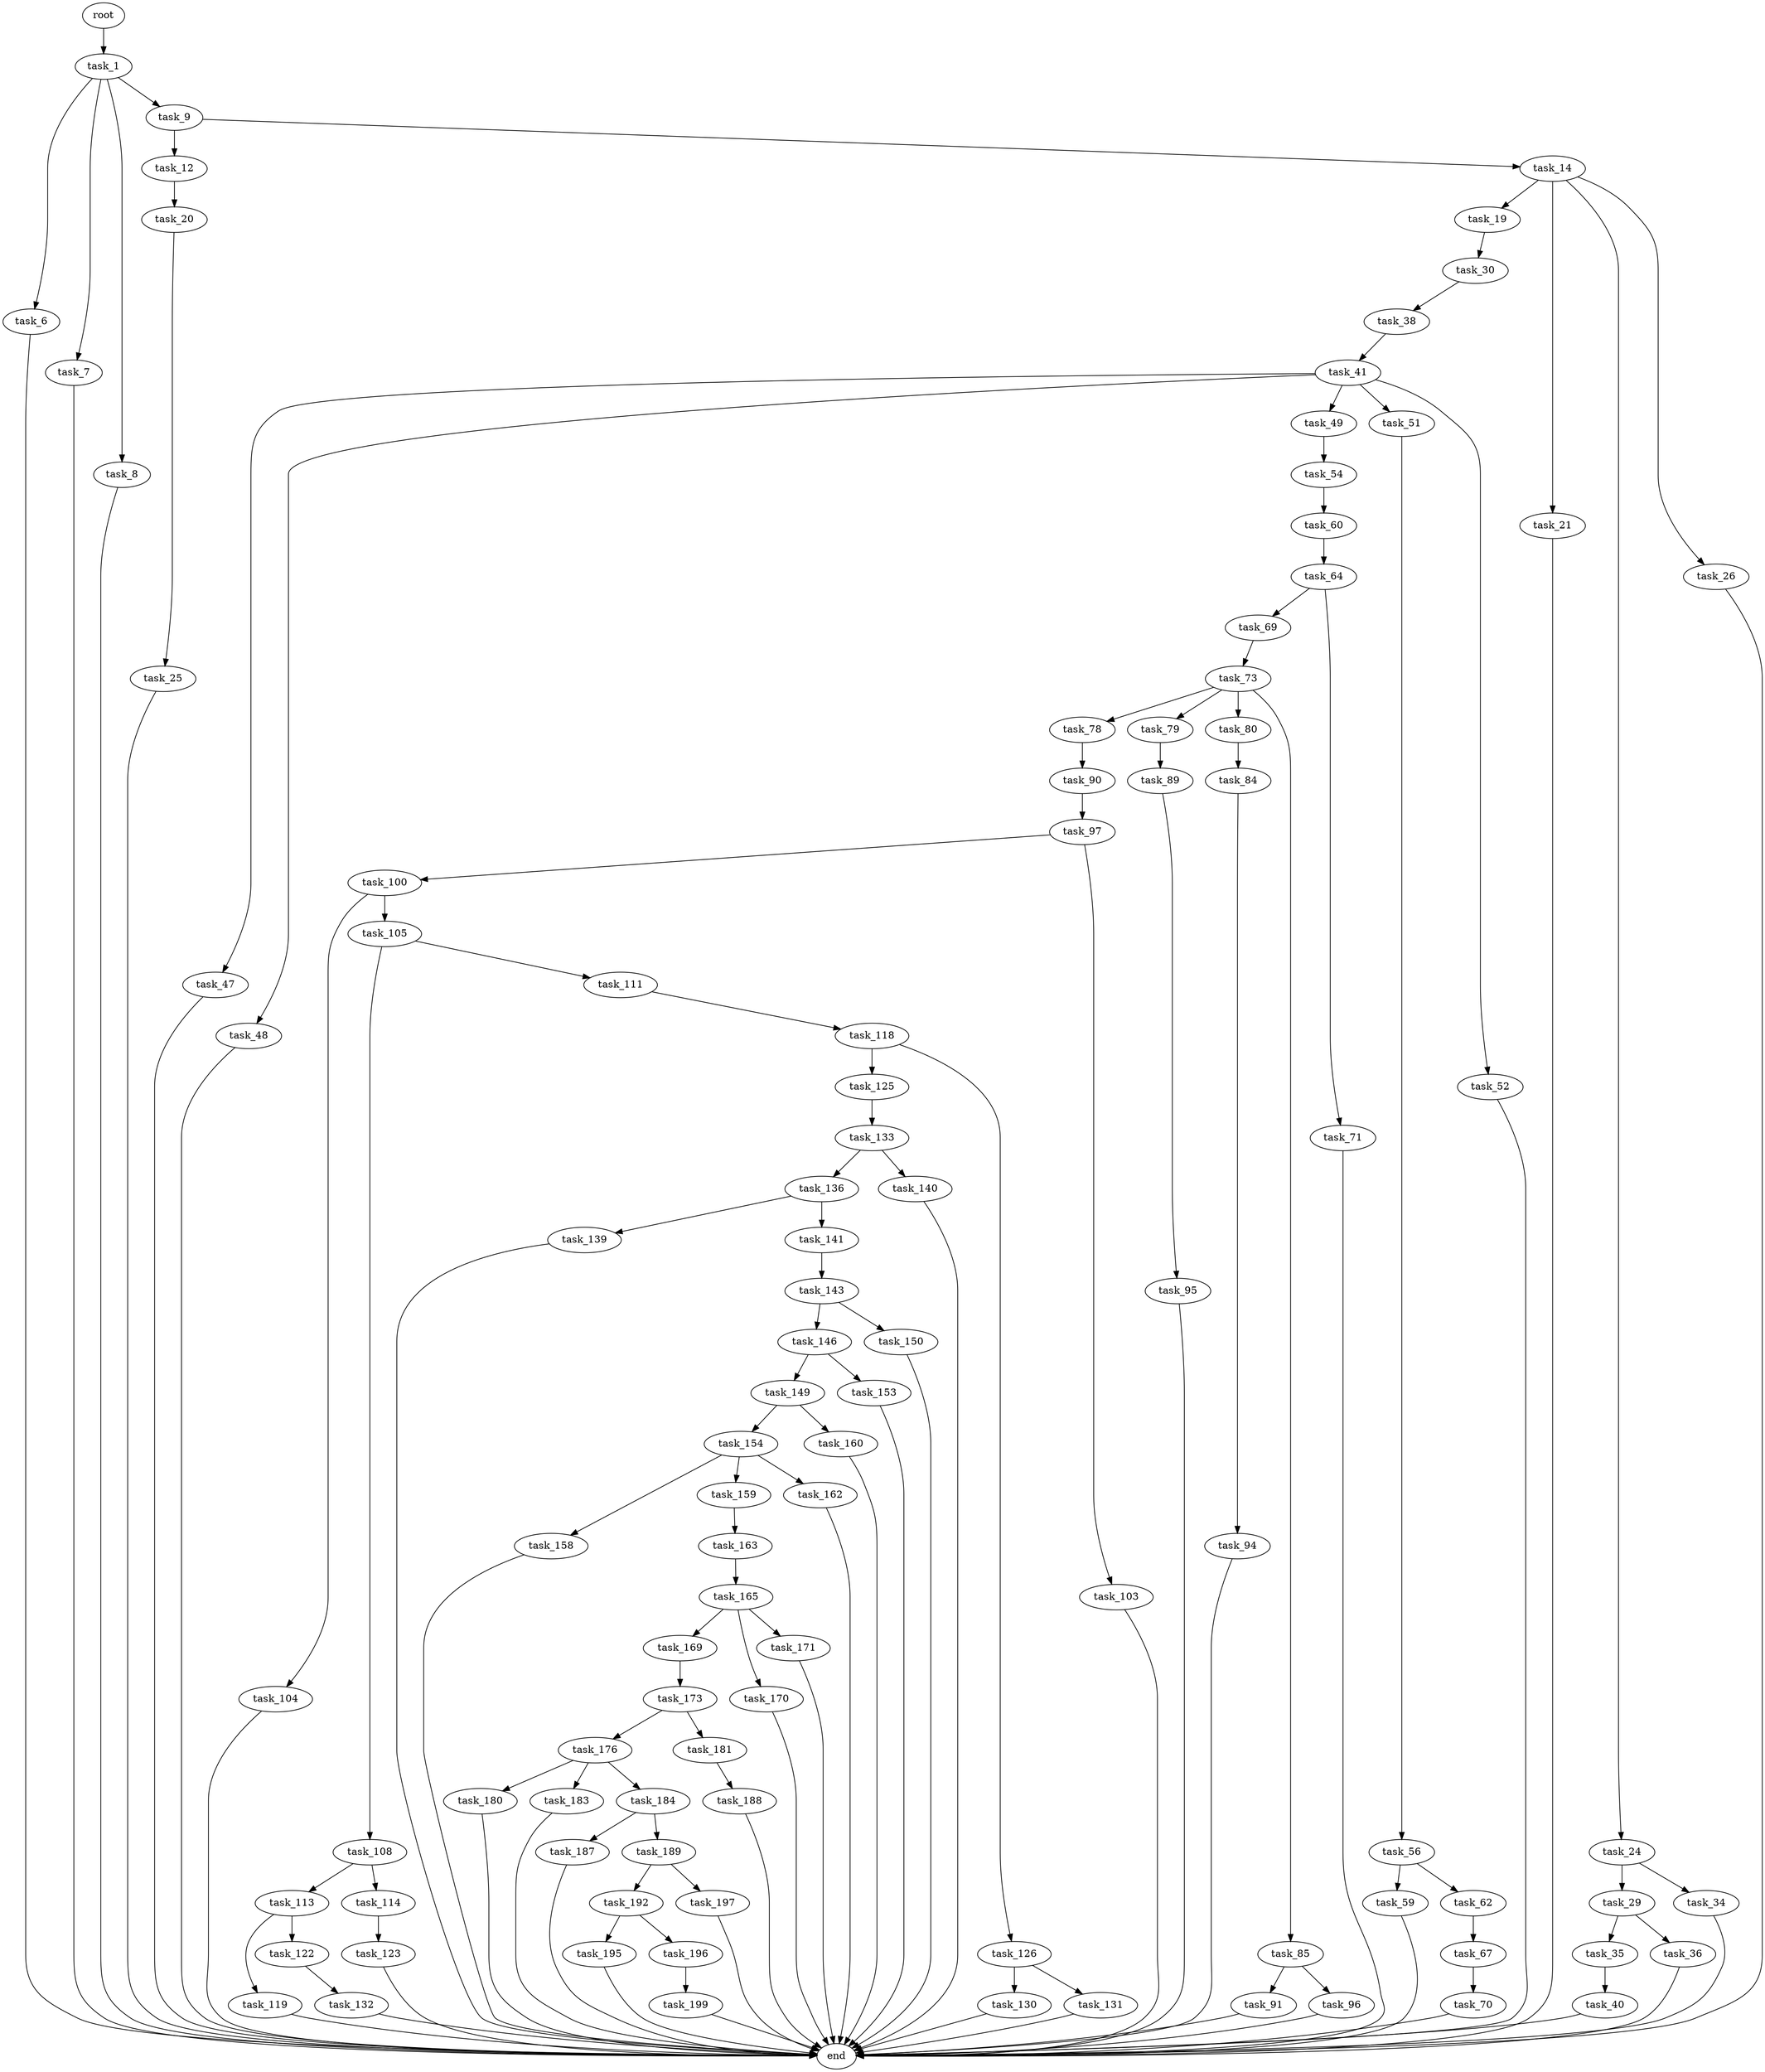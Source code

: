 digraph G {
  root [size="0.000000"];
  task_1 [size="5443610582.000000"];
  task_6 [size="549755813888.000000"];
  task_7 [size="105887456162.000000"];
  task_8 [size="1073741824000.000000"];
  task_9 [size="368293445632.000000"];
  end [size="0.000000"];
  task_12 [size="44784807119.000000"];
  task_14 [size="7757982106.000000"];
  task_20 [size="7455018513.000000"];
  task_19 [size="761174142196.000000"];
  task_21 [size="562795600380.000000"];
  task_24 [size="782757789696.000000"];
  task_26 [size="41623344060.000000"];
  task_30 [size="28991029248.000000"];
  task_25 [size="161727263699.000000"];
  task_29 [size="2876824466.000000"];
  task_34 [size="371194664895.000000"];
  task_35 [size="55128061190.000000"];
  task_36 [size="14013859551.000000"];
  task_38 [size="549755813888.000000"];
  task_40 [size="368293445632.000000"];
  task_41 [size="199407385404.000000"];
  task_47 [size="15496520601.000000"];
  task_48 [size="1073741824000.000000"];
  task_49 [size="8589934592.000000"];
  task_51 [size="782757789696.000000"];
  task_52 [size="2482725891.000000"];
  task_54 [size="19448422584.000000"];
  task_56 [size="9264439895.000000"];
  task_60 [size="10217334960.000000"];
  task_59 [size="79984903491.000000"];
  task_62 [size="14245596589.000000"];
  task_64 [size="8589934592.000000"];
  task_67 [size="996603397460.000000"];
  task_69 [size="493367678987.000000"];
  task_71 [size="549755813888.000000"];
  task_70 [size="161107445107.000000"];
  task_73 [size="19707203968.000000"];
  task_78 [size="549755813888.000000"];
  task_79 [size="43243026101.000000"];
  task_80 [size="4376347844.000000"];
  task_85 [size="231928233984.000000"];
  task_90 [size="5357673048.000000"];
  task_89 [size="626821786235.000000"];
  task_84 [size="368293445632.000000"];
  task_94 [size="444079408008.000000"];
  task_91 [size="10797055820.000000"];
  task_96 [size="23631686642.000000"];
  task_95 [size="3574073018.000000"];
  task_97 [size="1341888702840.000000"];
  task_100 [size="53634865709.000000"];
  task_103 [size="36601459381.000000"];
  task_104 [size="103645870464.000000"];
  task_105 [size="657559275846.000000"];
  task_108 [size="17208587151.000000"];
  task_111 [size="115970667060.000000"];
  task_113 [size="16040132714.000000"];
  task_114 [size="3714840015.000000"];
  task_118 [size="231928233984.000000"];
  task_119 [size="61274938140.000000"];
  task_122 [size="12687377060.000000"];
  task_123 [size="8862352069.000000"];
  task_125 [size="549755813888.000000"];
  task_126 [size="18209720284.000000"];
  task_132 [size="740629689904.000000"];
  task_133 [size="161082647484.000000"];
  task_130 [size="782757789696.000000"];
  task_131 [size="28991029248.000000"];
  task_136 [size="973749211961.000000"];
  task_140 [size="232713973596.000000"];
  task_139 [size="368293445632.000000"];
  task_141 [size="12292406338.000000"];
  task_143 [size="782757789696.000000"];
  task_146 [size="1089651161047.000000"];
  task_150 [size="4530601501.000000"];
  task_149 [size="782757789696.000000"];
  task_153 [size="25345810412.000000"];
  task_154 [size="16183666275.000000"];
  task_160 [size="450635516708.000000"];
  task_158 [size="40091443269.000000"];
  task_159 [size="395014219354.000000"];
  task_162 [size="407649423508.000000"];
  task_163 [size="45141807293.000000"];
  task_165 [size="2676418279.000000"];
  task_169 [size="8620831146.000000"];
  task_170 [size="68719476736.000000"];
  task_171 [size="32685862634.000000"];
  task_173 [size="9250046227.000000"];
  task_176 [size="4126706946.000000"];
  task_181 [size="19742352398.000000"];
  task_180 [size="134217728000.000000"];
  task_183 [size="782757789696.000000"];
  task_184 [size="549755813888.000000"];
  task_188 [size="68719476736.000000"];
  task_187 [size="44119863644.000000"];
  task_189 [size="960490474394.000000"];
  task_192 [size="68719476736.000000"];
  task_197 [size="106209977256.000000"];
  task_195 [size="28991029248.000000"];
  task_196 [size="23712600706.000000"];
  task_199 [size="13949560911.000000"];

  root -> task_1 [size="1.000000"];
  task_1 -> task_6 [size="536870912.000000"];
  task_1 -> task_7 [size="536870912.000000"];
  task_1 -> task_8 [size="536870912.000000"];
  task_1 -> task_9 [size="536870912.000000"];
  task_6 -> end [size="1.000000"];
  task_7 -> end [size="1.000000"];
  task_8 -> end [size="1.000000"];
  task_9 -> task_12 [size="411041792.000000"];
  task_9 -> task_14 [size="411041792.000000"];
  task_12 -> task_20 [size="838860800.000000"];
  task_14 -> task_19 [size="411041792.000000"];
  task_14 -> task_21 [size="411041792.000000"];
  task_14 -> task_24 [size="411041792.000000"];
  task_14 -> task_26 [size="411041792.000000"];
  task_20 -> task_25 [size="209715200.000000"];
  task_19 -> task_30 [size="536870912.000000"];
  task_21 -> end [size="1.000000"];
  task_24 -> task_29 [size="679477248.000000"];
  task_24 -> task_34 [size="679477248.000000"];
  task_26 -> end [size="1.000000"];
  task_30 -> task_38 [size="75497472.000000"];
  task_25 -> end [size="1.000000"];
  task_29 -> task_35 [size="301989888.000000"];
  task_29 -> task_36 [size="301989888.000000"];
  task_34 -> end [size="1.000000"];
  task_35 -> task_40 [size="75497472.000000"];
  task_36 -> end [size="1.000000"];
  task_38 -> task_41 [size="536870912.000000"];
  task_40 -> end [size="1.000000"];
  task_41 -> task_47 [size="134217728.000000"];
  task_41 -> task_48 [size="134217728.000000"];
  task_41 -> task_49 [size="134217728.000000"];
  task_41 -> task_51 [size="134217728.000000"];
  task_41 -> task_52 [size="134217728.000000"];
  task_47 -> end [size="1.000000"];
  task_48 -> end [size="1.000000"];
  task_49 -> task_54 [size="33554432.000000"];
  task_51 -> task_56 [size="679477248.000000"];
  task_52 -> end [size="1.000000"];
  task_54 -> task_60 [size="411041792.000000"];
  task_56 -> task_59 [size="209715200.000000"];
  task_56 -> task_62 [size="209715200.000000"];
  task_60 -> task_64 [size="33554432.000000"];
  task_59 -> end [size="1.000000"];
  task_62 -> task_67 [size="411041792.000000"];
  task_64 -> task_69 [size="33554432.000000"];
  task_64 -> task_71 [size="33554432.000000"];
  task_67 -> task_70 [size="838860800.000000"];
  task_69 -> task_73 [size="411041792.000000"];
  task_71 -> end [size="1.000000"];
  task_70 -> end [size="1.000000"];
  task_73 -> task_78 [size="536870912.000000"];
  task_73 -> task_79 [size="536870912.000000"];
  task_73 -> task_80 [size="536870912.000000"];
  task_73 -> task_85 [size="536870912.000000"];
  task_78 -> task_90 [size="536870912.000000"];
  task_79 -> task_89 [size="33554432.000000"];
  task_80 -> task_84 [size="301989888.000000"];
  task_85 -> task_91 [size="301989888.000000"];
  task_85 -> task_96 [size="301989888.000000"];
  task_90 -> task_97 [size="411041792.000000"];
  task_89 -> task_95 [size="838860800.000000"];
  task_84 -> task_94 [size="411041792.000000"];
  task_94 -> end [size="1.000000"];
  task_91 -> end [size="1.000000"];
  task_96 -> end [size="1.000000"];
  task_95 -> end [size="1.000000"];
  task_97 -> task_100 [size="838860800.000000"];
  task_97 -> task_103 [size="838860800.000000"];
  task_100 -> task_104 [size="838860800.000000"];
  task_100 -> task_105 [size="838860800.000000"];
  task_103 -> end [size="1.000000"];
  task_104 -> end [size="1.000000"];
  task_105 -> task_108 [size="838860800.000000"];
  task_105 -> task_111 [size="838860800.000000"];
  task_108 -> task_113 [size="33554432.000000"];
  task_108 -> task_114 [size="33554432.000000"];
  task_111 -> task_118 [size="134217728.000000"];
  task_113 -> task_119 [size="536870912.000000"];
  task_113 -> task_122 [size="536870912.000000"];
  task_114 -> task_123 [size="209715200.000000"];
  task_118 -> task_125 [size="301989888.000000"];
  task_118 -> task_126 [size="301989888.000000"];
  task_119 -> end [size="1.000000"];
  task_122 -> task_132 [size="679477248.000000"];
  task_123 -> end [size="1.000000"];
  task_125 -> task_133 [size="536870912.000000"];
  task_126 -> task_130 [size="33554432.000000"];
  task_126 -> task_131 [size="33554432.000000"];
  task_132 -> end [size="1.000000"];
  task_133 -> task_136 [size="134217728.000000"];
  task_133 -> task_140 [size="134217728.000000"];
  task_130 -> end [size="1.000000"];
  task_131 -> end [size="1.000000"];
  task_136 -> task_139 [size="679477248.000000"];
  task_136 -> task_141 [size="679477248.000000"];
  task_140 -> end [size="1.000000"];
  task_139 -> end [size="1.000000"];
  task_141 -> task_143 [size="411041792.000000"];
  task_143 -> task_146 [size="679477248.000000"];
  task_143 -> task_150 [size="679477248.000000"];
  task_146 -> task_149 [size="679477248.000000"];
  task_146 -> task_153 [size="679477248.000000"];
  task_150 -> end [size="1.000000"];
  task_149 -> task_154 [size="679477248.000000"];
  task_149 -> task_160 [size="679477248.000000"];
  task_153 -> end [size="1.000000"];
  task_154 -> task_158 [size="301989888.000000"];
  task_154 -> task_159 [size="301989888.000000"];
  task_154 -> task_162 [size="301989888.000000"];
  task_160 -> end [size="1.000000"];
  task_158 -> end [size="1.000000"];
  task_159 -> task_163 [size="411041792.000000"];
  task_162 -> end [size="1.000000"];
  task_163 -> task_165 [size="33554432.000000"];
  task_165 -> task_169 [size="75497472.000000"];
  task_165 -> task_170 [size="75497472.000000"];
  task_165 -> task_171 [size="75497472.000000"];
  task_169 -> task_173 [size="536870912.000000"];
  task_170 -> end [size="1.000000"];
  task_171 -> end [size="1.000000"];
  task_173 -> task_176 [size="209715200.000000"];
  task_173 -> task_181 [size="209715200.000000"];
  task_176 -> task_180 [size="134217728.000000"];
  task_176 -> task_183 [size="134217728.000000"];
  task_176 -> task_184 [size="134217728.000000"];
  task_181 -> task_188 [size="679477248.000000"];
  task_180 -> end [size="1.000000"];
  task_183 -> end [size="1.000000"];
  task_184 -> task_187 [size="536870912.000000"];
  task_184 -> task_189 [size="536870912.000000"];
  task_188 -> end [size="1.000000"];
  task_187 -> end [size="1.000000"];
  task_189 -> task_192 [size="838860800.000000"];
  task_189 -> task_197 [size="838860800.000000"];
  task_192 -> task_195 [size="134217728.000000"];
  task_192 -> task_196 [size="134217728.000000"];
  task_197 -> end [size="1.000000"];
  task_195 -> end [size="1.000000"];
  task_196 -> task_199 [size="536870912.000000"];
  task_199 -> end [size="1.000000"];
}
